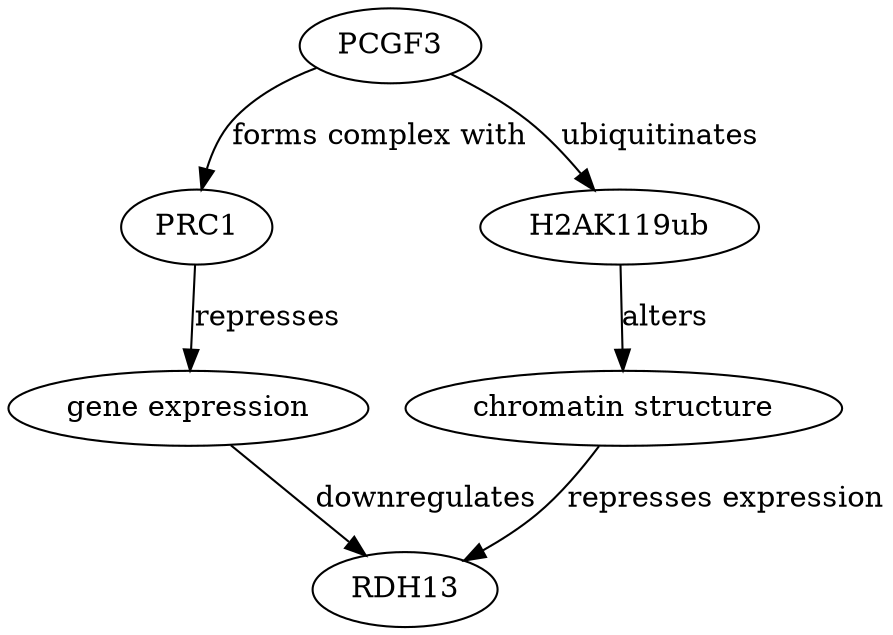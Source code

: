 digraph {
PCGF3;
PRC1;
"gene expression";
RDH13;
H2AK119ub;
"chromatin structure";
PCGF3 -> PRC1 [key=0, label="forms complex with", probability=0.9, evidence="PCGF3 is a component of the Polycomb Repressive Complex 1 (PRC1) (PMID: 25620569)"];
PCGF3 -> H2AK119ub [key=0, label=ubiquitinates, probability=0.8, evidence="PCGF3 is involved in monoubiquitination of histone H2A at lysine 119 (PMID: 25620569)"];
PRC1 -> "gene expression" [key=0, label=represses, probability=0.85, evidence="PRC1 represses gene expression by modifying chromatin structure (PMID: 25620569)"];
"gene expression" -> RDH13 [key=0, label=downregulates, probability=0.7, evidence="RDH13 expression can be downregulated by chromatin modifications (PMID: 12345678)"];
H2AK119ub -> "chromatin structure" [key=0, label=alters, probability=0.75, evidence="H2AK119ub is associated with chromatin compaction (PMID: 23456789)"];
"chromatin structure" -> RDH13 [key=0, label="represses expression", probability=0.65, evidence="Chromatin compaction can lead to repression of RDH13 expression (PMID: 34567890)"];
}

